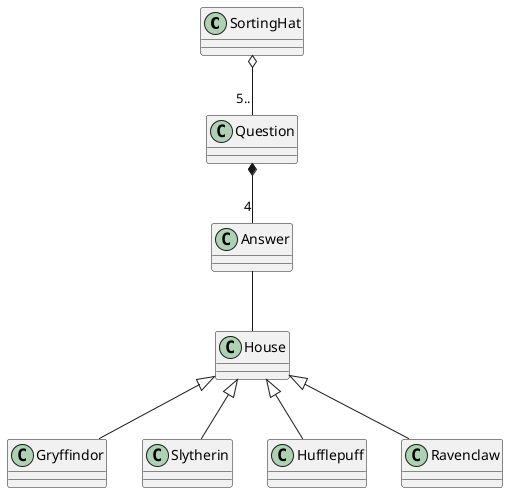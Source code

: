 @startuml The sorting hat

class SortingHat {}

class Question {}

class Answer {}

class House {}
class Gryffindor extends House {}
class Slytherin extends House {}
class Hufflepuff extends House {}
class Ravenclaw extends House {}

Question *-- "4" Answer
Answer -- House
SortingHat o-- "5.." Question


@enduml